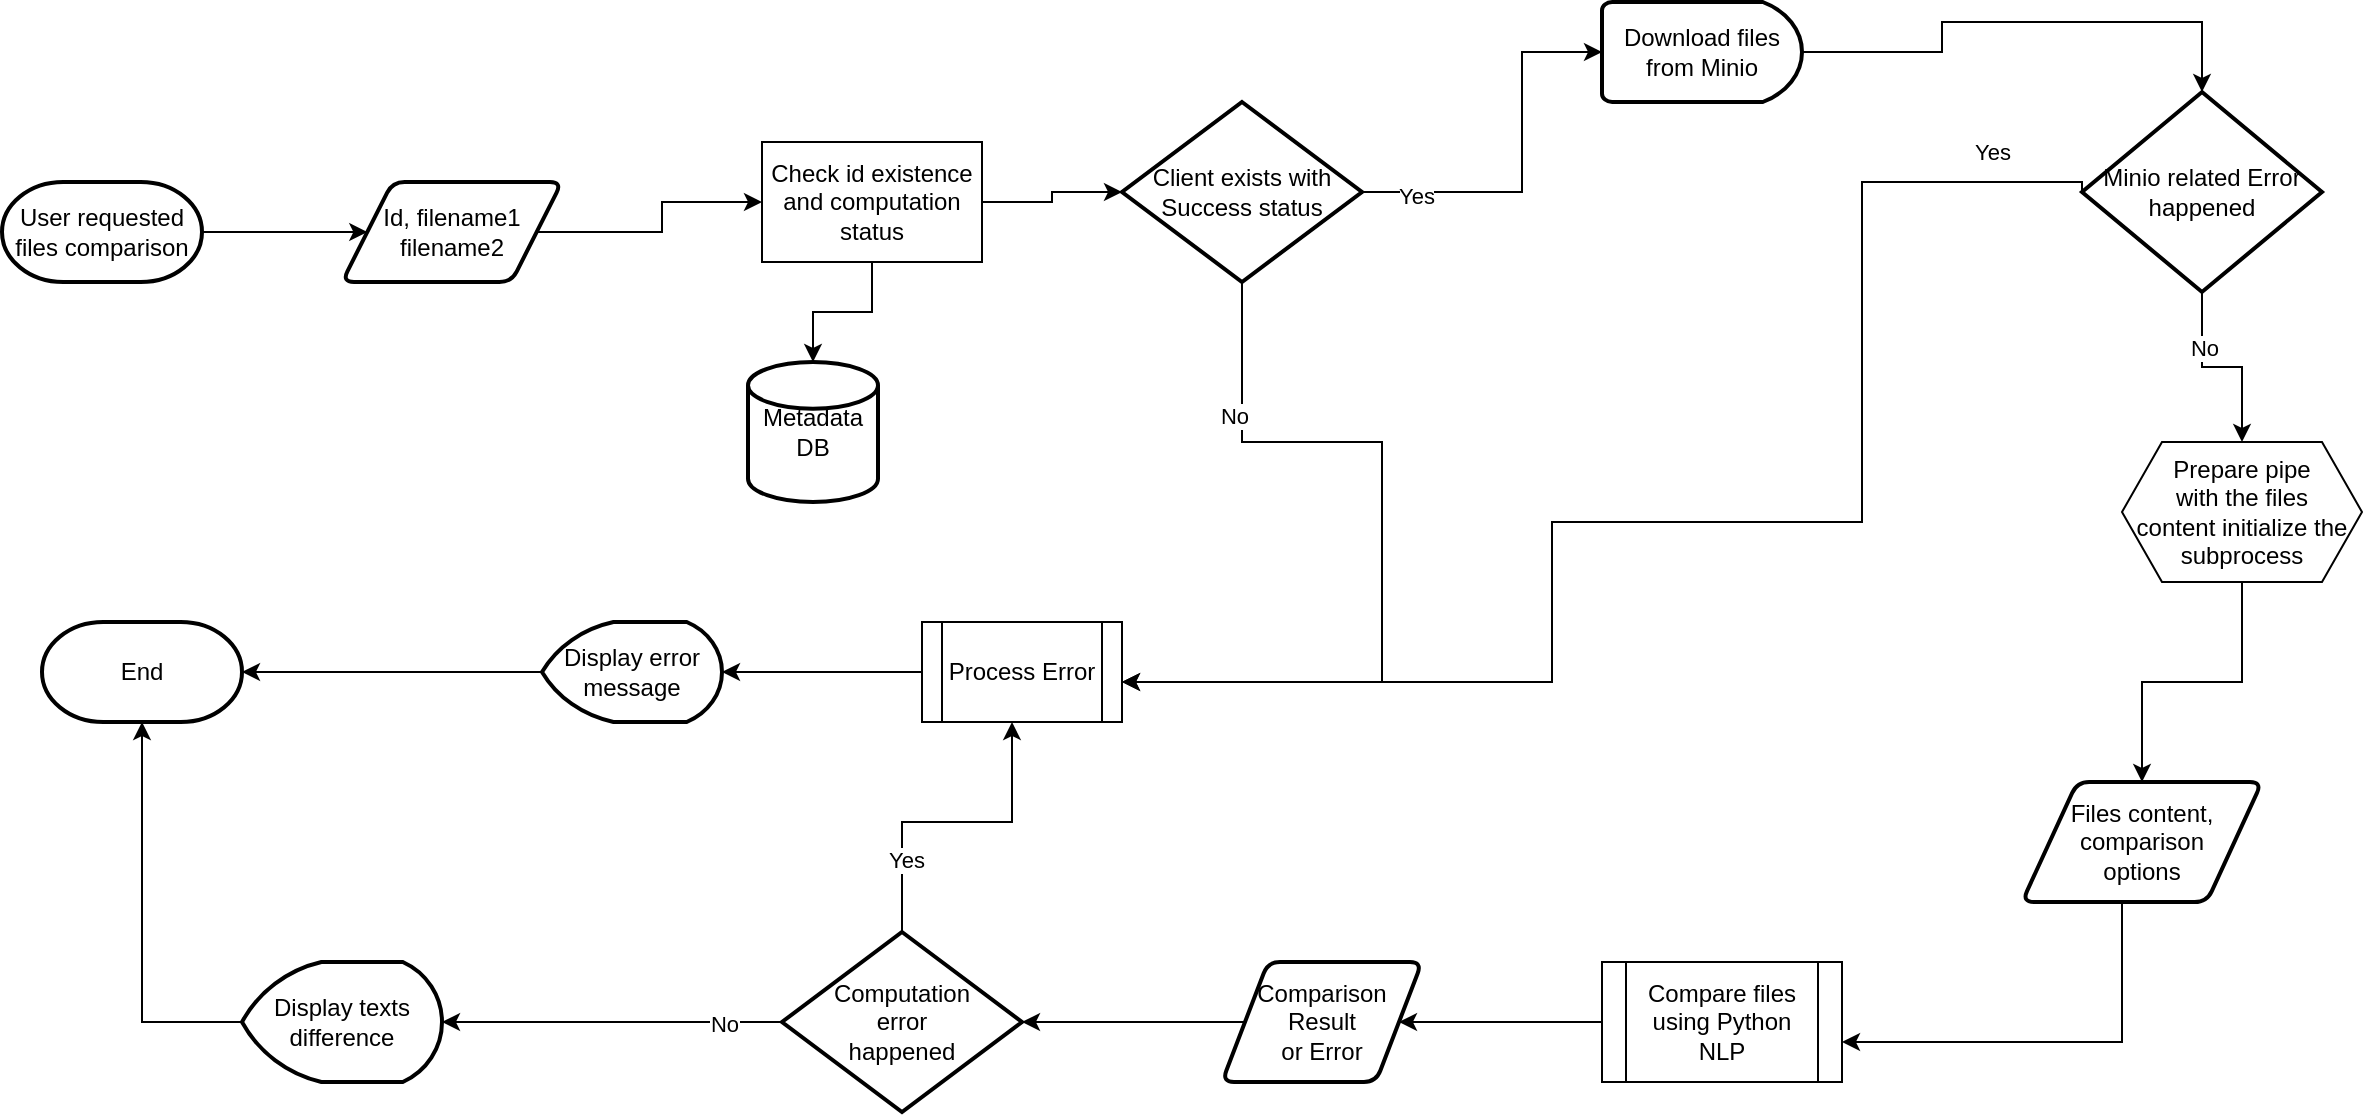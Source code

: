 <mxfile version="13.11.0" type="device"><diagram id="kgpKYQtTHZ0yAKxKKP6v" name="Page-1"><mxGraphModel dx="1730" dy="872" grid="1" gridSize="10" guides="1" tooltips="1" connect="1" arrows="1" fold="1" page="1" pageScale="1" pageWidth="850" pageHeight="1100" math="0" shadow="0"><root><mxCell id="0"/><mxCell id="1" parent="0"/><mxCell id="IVjQcF3sH2RHtdvEik8c-20" style="edgeStyle=orthogonalEdgeStyle;rounded=0;orthogonalLoop=1;jettySize=auto;html=1;" edge="1" parent="1" source="IVjQcF3sH2RHtdvEik8c-7" target="IVjQcF3sH2RHtdvEik8c-61"><mxGeometry relative="1" as="geometry"><mxPoint x="570" y="700" as="targetPoint"/><Array as="points"><mxPoint x="640" y="580"/><mxPoint x="710" y="580"/><mxPoint x="710" y="700"/></Array></mxGeometry></mxCell><mxCell id="IVjQcF3sH2RHtdvEik8c-21" value="No" style="edgeLabel;html=1;align=center;verticalAlign=middle;resizable=0;points=[];" vertex="1" connectable="0" parent="IVjQcF3sH2RHtdvEik8c-20"><mxGeometry x="-0.712" y="-2" relative="1" as="geometry"><mxPoint x="-2" y="9" as="offset"/></mxGeometry></mxCell><mxCell id="IVjQcF3sH2RHtdvEik8c-23" style="edgeStyle=orthogonalEdgeStyle;rounded=0;orthogonalLoop=1;jettySize=auto;html=1;" edge="1" parent="1" source="IVjQcF3sH2RHtdvEik8c-7" target="IVjQcF3sH2RHtdvEik8c-22"><mxGeometry relative="1" as="geometry"><mxPoint x="650" y="720" as="targetPoint"/><Array as="points"><mxPoint x="780" y="455"/><mxPoint x="780" y="385"/></Array></mxGeometry></mxCell><mxCell id="IVjQcF3sH2RHtdvEik8c-24" value="Yes" style="edgeLabel;html=1;align=center;verticalAlign=middle;resizable=0;points=[];" vertex="1" connectable="0" parent="IVjQcF3sH2RHtdvEik8c-23"><mxGeometry x="-0.717" y="-2" relative="1" as="geometry"><mxPoint as="offset"/></mxGeometry></mxCell><mxCell id="IVjQcF3sH2RHtdvEik8c-7" value="Client exists with Success status" style="strokeWidth=2;html=1;shape=mxgraph.flowchart.decision;whiteSpace=wrap;" vertex="1" parent="1"><mxGeometry x="580" y="410" width="120" height="90" as="geometry"/></mxCell><mxCell id="IVjQcF3sH2RHtdvEik8c-12" style="edgeStyle=orthogonalEdgeStyle;rounded=0;orthogonalLoop=1;jettySize=auto;html=1;" edge="1" parent="1" source="IVjQcF3sH2RHtdvEik8c-10" target="IVjQcF3sH2RHtdvEik8c-11"><mxGeometry relative="1" as="geometry"/></mxCell><mxCell id="IVjQcF3sH2RHtdvEik8c-10" value="User requested files comparison" style="strokeWidth=2;html=1;shape=mxgraph.flowchart.terminator;whiteSpace=wrap;" vertex="1" parent="1"><mxGeometry x="20" y="450" width="100" height="50" as="geometry"/></mxCell><mxCell id="IVjQcF3sH2RHtdvEik8c-14" style="edgeStyle=orthogonalEdgeStyle;rounded=0;orthogonalLoop=1;jettySize=auto;html=1;" edge="1" parent="1" source="IVjQcF3sH2RHtdvEik8c-11" target="IVjQcF3sH2RHtdvEik8c-13"><mxGeometry relative="1" as="geometry"/></mxCell><mxCell id="IVjQcF3sH2RHtdvEik8c-11" value="Id, filename1&lt;br&gt;filename2" style="shape=parallelogram;html=1;strokeWidth=2;perimeter=parallelogramPerimeter;whiteSpace=wrap;rounded=1;arcSize=12;size=0.23;" vertex="1" parent="1"><mxGeometry x="190" y="450" width="110" height="50" as="geometry"/></mxCell><mxCell id="IVjQcF3sH2RHtdvEik8c-15" style="edgeStyle=orthogonalEdgeStyle;rounded=0;orthogonalLoop=1;jettySize=auto;html=1;" edge="1" parent="1" source="IVjQcF3sH2RHtdvEik8c-13" target="IVjQcF3sH2RHtdvEik8c-7"><mxGeometry relative="1" as="geometry"/></mxCell><mxCell id="IVjQcF3sH2RHtdvEik8c-19" style="edgeStyle=orthogonalEdgeStyle;rounded=0;orthogonalLoop=1;jettySize=auto;html=1;" edge="1" parent="1" source="IVjQcF3sH2RHtdvEik8c-13" target="IVjQcF3sH2RHtdvEik8c-18"><mxGeometry relative="1" as="geometry"/></mxCell><mxCell id="IVjQcF3sH2RHtdvEik8c-13" value="Check id existence and computation status" style="rounded=0;whiteSpace=wrap;html=1;" vertex="1" parent="1"><mxGeometry x="400" y="430" width="110" height="60" as="geometry"/></mxCell><mxCell id="IVjQcF3sH2RHtdvEik8c-18" value="Metadata&lt;br&gt;DB" style="strokeWidth=2;html=1;shape=mxgraph.flowchart.database;whiteSpace=wrap;" vertex="1" parent="1"><mxGeometry x="393" y="540" width="65" height="70" as="geometry"/></mxCell><mxCell id="IVjQcF3sH2RHtdvEik8c-26" style="edgeStyle=orthogonalEdgeStyle;rounded=0;orthogonalLoop=1;jettySize=auto;html=1;" edge="1" parent="1" source="IVjQcF3sH2RHtdvEik8c-22" target="IVjQcF3sH2RHtdvEik8c-25"><mxGeometry relative="1" as="geometry"><Array as="points"><mxPoint x="990" y="385"/><mxPoint x="990" y="370"/><mxPoint x="1120" y="370"/></Array></mxGeometry></mxCell><mxCell id="IVjQcF3sH2RHtdvEik8c-22" value="Download files from Minio" style="strokeWidth=2;html=1;shape=mxgraph.flowchart.delay;whiteSpace=wrap;" vertex="1" parent="1"><mxGeometry x="820" y="360" width="100" height="50" as="geometry"/></mxCell><mxCell id="IVjQcF3sH2RHtdvEik8c-27" style="edgeStyle=orthogonalEdgeStyle;rounded=0;orthogonalLoop=1;jettySize=auto;html=1;exitX=0;exitY=0.5;exitDx=0;exitDy=0;exitPerimeter=0;" edge="1" parent="1" source="IVjQcF3sH2RHtdvEik8c-25" target="IVjQcF3sH2RHtdvEik8c-61"><mxGeometry relative="1" as="geometry"><Array as="points"><mxPoint x="1060" y="450"/><mxPoint x="950" y="450"/><mxPoint x="950" y="620"/><mxPoint x="795" y="620"/><mxPoint x="795" y="700"/></Array></mxGeometry></mxCell><mxCell id="IVjQcF3sH2RHtdvEik8c-28" value="Yes" style="edgeLabel;html=1;align=center;verticalAlign=middle;resizable=0;points=[];" vertex="1" connectable="0" parent="IVjQcF3sH2RHtdvEik8c-27"><mxGeometry x="-0.868" y="-2" relative="1" as="geometry"><mxPoint x="-2.06" y="-12.94" as="offset"/></mxGeometry></mxCell><mxCell id="IVjQcF3sH2RHtdvEik8c-31" style="edgeStyle=orthogonalEdgeStyle;rounded=0;orthogonalLoop=1;jettySize=auto;html=1;" edge="1" parent="1" source="IVjQcF3sH2RHtdvEik8c-56" target="IVjQcF3sH2RHtdvEik8c-29"><mxGeometry relative="1" as="geometry"/></mxCell><mxCell id="IVjQcF3sH2RHtdvEik8c-59" style="edgeStyle=orthogonalEdgeStyle;rounded=0;orthogonalLoop=1;jettySize=auto;html=1;" edge="1" parent="1" source="IVjQcF3sH2RHtdvEik8c-25" target="IVjQcF3sH2RHtdvEik8c-56"><mxGeometry relative="1" as="geometry"/></mxCell><mxCell id="IVjQcF3sH2RHtdvEik8c-60" value="No" style="edgeLabel;html=1;align=center;verticalAlign=middle;resizable=0;points=[];" vertex="1" connectable="0" parent="IVjQcF3sH2RHtdvEik8c-59"><mxGeometry x="-0.408" y="1" relative="1" as="geometry"><mxPoint as="offset"/></mxGeometry></mxCell><mxCell id="IVjQcF3sH2RHtdvEik8c-25" value="Minio related Error&lt;br&gt;happened" style="strokeWidth=2;html=1;shape=mxgraph.flowchart.decision;whiteSpace=wrap;" vertex="1" parent="1"><mxGeometry x="1060" y="405" width="120" height="100" as="geometry"/></mxCell><mxCell id="IVjQcF3sH2RHtdvEik8c-34" style="edgeStyle=orthogonalEdgeStyle;rounded=0;orthogonalLoop=1;jettySize=auto;html=1;" edge="1" parent="1" source="IVjQcF3sH2RHtdvEik8c-29" target="IVjQcF3sH2RHtdvEik8c-33"><mxGeometry relative="1" as="geometry"><Array as="points"><mxPoint x="1080" y="880"/></Array></mxGeometry></mxCell><mxCell id="IVjQcF3sH2RHtdvEik8c-29" value="Files content,&lt;br&gt;comparison&lt;br&gt;options" style="shape=parallelogram;html=1;strokeWidth=2;perimeter=parallelogramPerimeter;whiteSpace=wrap;rounded=1;arcSize=12;size=0.23;" vertex="1" parent="1"><mxGeometry x="1030" y="750" width="120" height="60" as="geometry"/></mxCell><mxCell id="IVjQcF3sH2RHtdvEik8c-37" style="edgeStyle=orthogonalEdgeStyle;rounded=0;orthogonalLoop=1;jettySize=auto;html=1;" edge="1" parent="1" source="IVjQcF3sH2RHtdvEik8c-33" target="IVjQcF3sH2RHtdvEik8c-36"><mxGeometry relative="1" as="geometry"/></mxCell><mxCell id="IVjQcF3sH2RHtdvEik8c-33" value="Compare files using Python NLP" style="shape=process;whiteSpace=wrap;html=1;backgroundOutline=1;" vertex="1" parent="1"><mxGeometry x="820" y="840" width="120" height="60" as="geometry"/></mxCell><mxCell id="IVjQcF3sH2RHtdvEik8c-39" style="edgeStyle=orthogonalEdgeStyle;rounded=0;orthogonalLoop=1;jettySize=auto;html=1;" edge="1" parent="1" source="IVjQcF3sH2RHtdvEik8c-36" target="IVjQcF3sH2RHtdvEik8c-38"><mxGeometry relative="1" as="geometry"/></mxCell><mxCell id="IVjQcF3sH2RHtdvEik8c-36" value="Comparison&lt;br&gt;Result&lt;br&gt;or Error" style="shape=parallelogram;html=1;strokeWidth=2;perimeter=parallelogramPerimeter;whiteSpace=wrap;rounded=1;arcSize=12;size=0.23;" vertex="1" parent="1"><mxGeometry x="630" y="840" width="100" height="60" as="geometry"/></mxCell><mxCell id="IVjQcF3sH2RHtdvEik8c-49" style="edgeStyle=orthogonalEdgeStyle;rounded=0;orthogonalLoop=1;jettySize=auto;html=1;" edge="1" parent="1" source="IVjQcF3sH2RHtdvEik8c-38"><mxGeometry relative="1" as="geometry"><mxPoint x="525" y="720" as="targetPoint"/><Array as="points"><mxPoint x="470" y="770"/><mxPoint x="525" y="770"/></Array></mxGeometry></mxCell><mxCell id="IVjQcF3sH2RHtdvEik8c-50" value="Yes" style="edgeLabel;html=1;align=center;verticalAlign=middle;resizable=0;points=[];" vertex="1" connectable="0" parent="IVjQcF3sH2RHtdvEik8c-49"><mxGeometry x="-0.545" y="-2" relative="1" as="geometry"><mxPoint as="offset"/></mxGeometry></mxCell><mxCell id="IVjQcF3sH2RHtdvEik8c-51" style="edgeStyle=orthogonalEdgeStyle;rounded=0;orthogonalLoop=1;jettySize=auto;html=1;" edge="1" parent="1" source="IVjQcF3sH2RHtdvEik8c-38" target="IVjQcF3sH2RHtdvEik8c-40"><mxGeometry relative="1" as="geometry"><Array as="points"><mxPoint x="260" y="870"/></Array></mxGeometry></mxCell><mxCell id="IVjQcF3sH2RHtdvEik8c-52" value="No" style="edgeLabel;html=1;align=center;verticalAlign=middle;resizable=0;points=[];" vertex="1" connectable="0" parent="IVjQcF3sH2RHtdvEik8c-51"><mxGeometry x="-0.655" y="1" relative="1" as="geometry"><mxPoint as="offset"/></mxGeometry></mxCell><mxCell id="IVjQcF3sH2RHtdvEik8c-38" value="Computation&lt;br&gt;error&lt;br&gt;happened" style="strokeWidth=2;html=1;shape=mxgraph.flowchart.decision;whiteSpace=wrap;" vertex="1" parent="1"><mxGeometry x="410" y="825" width="120" height="90" as="geometry"/></mxCell><mxCell id="IVjQcF3sH2RHtdvEik8c-53" style="edgeStyle=orthogonalEdgeStyle;rounded=0;orthogonalLoop=1;jettySize=auto;html=1;" edge="1" parent="1" source="IVjQcF3sH2RHtdvEik8c-40" target="IVjQcF3sH2RHtdvEik8c-45"><mxGeometry relative="1" as="geometry"><Array as="points"><mxPoint x="90" y="870"/></Array></mxGeometry></mxCell><mxCell id="IVjQcF3sH2RHtdvEik8c-40" value="Display texts&lt;br&gt;difference" style="strokeWidth=2;html=1;shape=mxgraph.flowchart.display;whiteSpace=wrap;" vertex="1" parent="1"><mxGeometry x="140" y="840" width="100" height="60" as="geometry"/></mxCell><mxCell id="IVjQcF3sH2RHtdvEik8c-46" style="edgeStyle=orthogonalEdgeStyle;rounded=0;orthogonalLoop=1;jettySize=auto;html=1;" edge="1" parent="1" source="IVjQcF3sH2RHtdvEik8c-44" target="IVjQcF3sH2RHtdvEik8c-45"><mxGeometry relative="1" as="geometry"/></mxCell><mxCell id="IVjQcF3sH2RHtdvEik8c-44" value="Display error&lt;br&gt;message" style="strokeWidth=2;html=1;shape=mxgraph.flowchart.display;whiteSpace=wrap;" vertex="1" parent="1"><mxGeometry x="290" y="670" width="90" height="50" as="geometry"/></mxCell><mxCell id="IVjQcF3sH2RHtdvEik8c-45" value="End" style="strokeWidth=2;html=1;shape=mxgraph.flowchart.terminator;whiteSpace=wrap;" vertex="1" parent="1"><mxGeometry x="40" y="670" width="100" height="50" as="geometry"/></mxCell><mxCell id="IVjQcF3sH2RHtdvEik8c-48" style="edgeStyle=orthogonalEdgeStyle;rounded=0;orthogonalLoop=1;jettySize=auto;html=1;" edge="1" parent="1" source="IVjQcF3sH2RHtdvEik8c-61" target="IVjQcF3sH2RHtdvEik8c-44"><mxGeometry relative="1" as="geometry"><mxPoint x="480" y="700" as="sourcePoint"/></mxGeometry></mxCell><mxCell id="IVjQcF3sH2RHtdvEik8c-56" value="Prepare pipe&lt;br&gt;with the files&lt;br&gt;content initialize the subprocess" style="shape=hexagon;perimeter=hexagonPerimeter2;whiteSpace=wrap;html=1;fixedSize=1;" vertex="1" parent="1"><mxGeometry x="1080" y="580" width="120" height="70" as="geometry"/></mxCell><mxCell id="IVjQcF3sH2RHtdvEik8c-61" value="Process Error" style="shape=process;whiteSpace=wrap;html=1;backgroundOutline=1;" vertex="1" parent="1"><mxGeometry x="480" y="670" width="100" height="50" as="geometry"/></mxCell></root></mxGraphModel></diagram></mxfile>